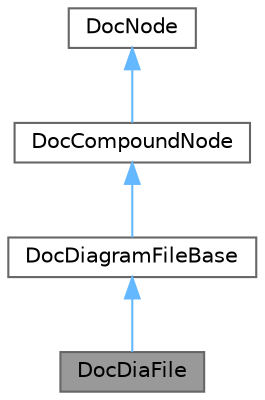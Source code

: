 digraph "DocDiaFile"
{
 // INTERACTIVE_SVG=YES
 // LATEX_PDF_SIZE
  bgcolor="transparent";
  edge [fontname=Helvetica,fontsize=10,labelfontname=Helvetica,labelfontsize=10];
  node [fontname=Helvetica,fontsize=10,shape=box,height=0.2,width=0.4];
  Node1 [label="DocDiaFile",height=0.2,width=0.4,color="gray40", fillcolor="grey60", style="filled", fontcolor="black",tooltip="Node representing a dia file."];
  Node2 -> Node1 [dir="back",color="steelblue1",style="solid"];
  Node2 [label="DocDiagramFileBase",height=0.2,width=0.4,color="gray40", fillcolor="white", style="filled",URL="$d3/d7c/class_doc_diagram_file_base.html",tooltip=" "];
  Node3 -> Node2 [dir="back",color="steelblue1",style="solid"];
  Node3 [label="DocCompoundNode",height=0.2,width=0.4,color="gray40", fillcolor="white", style="filled",URL="$da/dfc/class_doc_compound_node.html",tooltip="Base class for nodes with children."];
  Node4 -> Node3 [dir="back",color="steelblue1",style="solid"];
  Node4 [label="DocNode",height=0.2,width=0.4,color="gray40", fillcolor="white", style="filled",URL="$d9/d0e/class_doc_node.html",tooltip="Abstract node interface with type information."];
}
